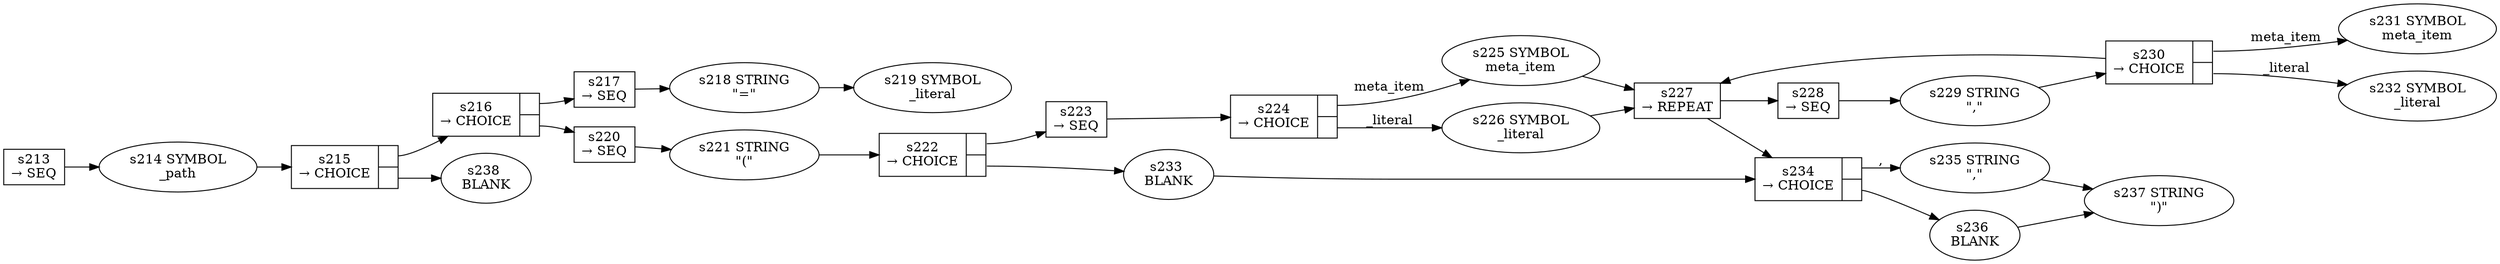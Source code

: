 
  digraph meta_item {
  
    rankdir=LR;
  
    s213 [label="s213\n&rarr; SEQ", shape=record, fixedsize=false, peripheries=1];
  s214 [label="s214 SYMBOL\n_path" href="rust-grammar.json._path.dot.svg"];
  s213 -> s214 [];
  s215 [label="{s215\n&rarr; CHOICE|{<p0>|<p1>}}", shape=record, fixedsize=false, peripheries=1];
  s216 [label="{s216\n&rarr; CHOICE|{<p0>|<p1>}}", shape=record, fixedsize=false, peripheries=1];
  s217 [label="s217\n&rarr; SEQ", shape=record, fixedsize=false, peripheries=1];
  s218 [label="s218 STRING\n\"=\""];
  s217 -> s218 [];
  s219 [label="s219 SYMBOL\n_literal" href="rust-grammar.json._literal.dot.svg"];
  s218 -> s219 [];
  s216:p0 -> s217 [label=""];
  s220 [label="s220\n&rarr; SEQ", shape=record, fixedsize=false, peripheries=1];
  s221 [label="s221 STRING\n\"(\""];
  s220 -> s221 [];
  s222 [label="{s222\n&rarr; CHOICE|{<p0>|<p1>}}", shape=record, fixedsize=false, peripheries=1];
  s223 [label="s223\n&rarr; SEQ", shape=record, fixedsize=false, peripheries=1];
  s224 [label="{s224\n&rarr; CHOICE|{<p0>|<p1>}}", shape=record, fixedsize=false, peripheries=1];
  s225 [label="s225 SYMBOL\nmeta_item" href="rust-grammar.json.meta_item.dot.svg"];
  s224:p0 -> s225 [label="meta_item"];
  s226 [label="s226 SYMBOL\n_literal" href="rust-grammar.json._literal.dot.svg"];
  s224:p1 -> s226 [label="_literal"];
  s223 -> s224 [];
  s227 [label="s227\n&rarr; REPEAT", shape=record, fixedsize=false, peripheries=1];
  s228 [label="s228\n&rarr; SEQ", shape=record, fixedsize=false, peripheries=1];
  s229 [label="s229 STRING\n\",\""];
  s228 -> s229 [];
  s230 [label="{s230\n&rarr; CHOICE|{<p0>|<p1>}}", shape=record, fixedsize=false, peripheries=1];
  s231 [label="s231 SYMBOL\nmeta_item" href="rust-grammar.json.meta_item.dot.svg"];
  s230:p0 -> s231 [label="meta_item"];
  s232 [label="s232 SYMBOL\n_literal" href="rust-grammar.json._literal.dot.svg"];
  s230:p1 -> s232 [label="_literal"];
  s229 -> s230 [];
  s227 -> s228 [];
  s230 -> s227 [];
  s225 -> s227 [];
  s226 -> s227 [];
  s222:p0 -> s223 [label=""];
  s233 [label="s233 \nBLANK"];
  s222:p1 -> s233 [label=""];
  s221 -> s222 [];
  s234 [label="{s234\n&rarr; CHOICE|{<p0>|<p1>}}", shape=record, fixedsize=false, peripheries=1];
  s235 [label="s235 STRING\n\",\""];
  s234:p0 -> s235 [label=","];
  s236 [label="s236 \nBLANK"];
  s234:p1 -> s236 [label=""];
  s227 -> s234 [];
  s233 -> s234 [];
  s237 [label="s237 STRING\n\")\""];
  s235 -> s237 [];
  s236 -> s237 [];
  s216:p1 -> s220 [label=""];
  s215:p0 -> s216 [label=""];
  s238 [label="s238 \nBLANK"];
  s215:p1 -> s238 [label=""];
  s214 -> s215 [];
  
  }
  